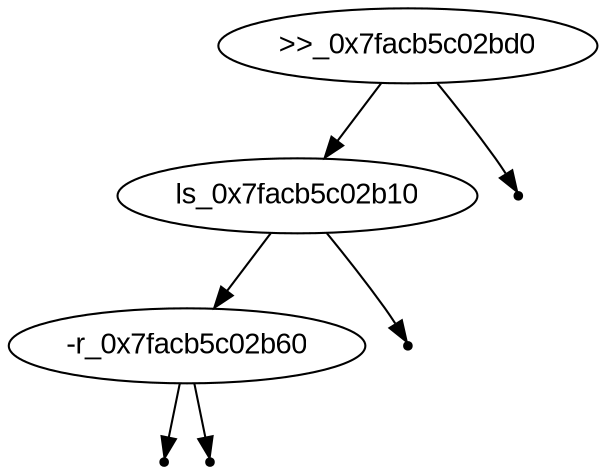 digraph BST {
    node [fontname="Arial"];
    ">>_0x7facb5c02bd0" -> "ls_0x7facb5c02b10";
    "ls_0x7facb5c02b10" -> "-r_0x7facb5c02b60";
    null0 [shape=point];
    "-r_0x7facb5c02b60" -> null0;
    null1 [shape=point];
    "-r_0x7facb5c02b60" -> null1;
    null2 [shape=point];
    "ls_0x7facb5c02b10" -> null2;
    null3 [shape=point];
    ">>_0x7facb5c02bd0" -> null3;
}
